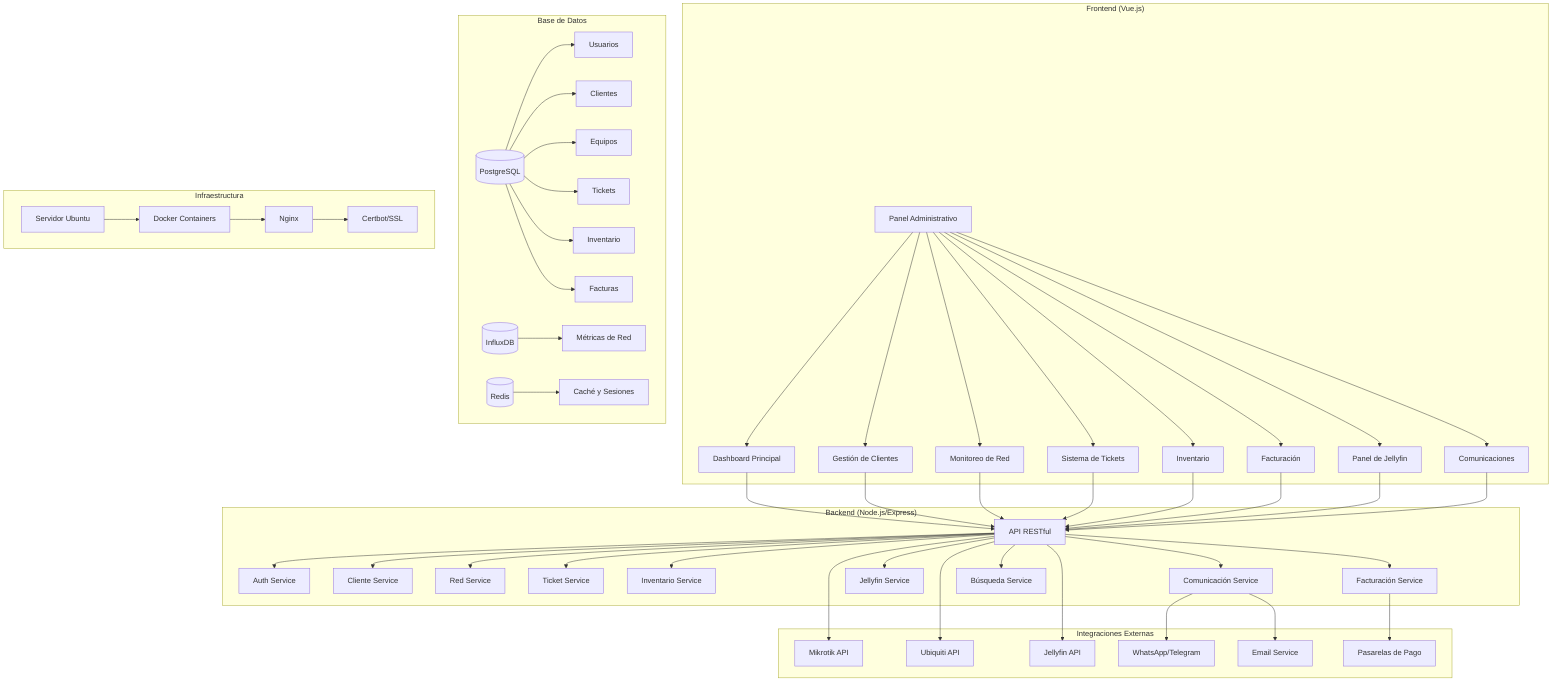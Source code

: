 graph TD
    subgraph "Frontend (Vue.js)"
        A[Panel Administrativo] --> B[Dashboard Principal]
        A --> C[Gestión de Clientes]
        A --> D[Monitoreo de Red]
        A --> E[Sistema de Tickets]
        A --> F[Inventario]
        A --> G[Facturación]
        A --> H[Panel de Jellyfin]
        A --> I[Comunicaciones]
    end
    
    subgraph "Backend (Node.js/Express)"
        J[API RESTful] --> K[Auth Service]
        J --> L[Cliente Service]
        J --> M[Red Service]
        J --> N[Ticket Service]
        J --> O[Inventario Service]
        J --> P[Facturación Service]
        J --> Q[Jellyfin Service]
        J --> R[Comunicación Service]
        J --> S[Búsqueda Service]
    end
    
    subgraph "Base de Datos"
        T[(PostgreSQL)] --> T1[Usuarios]
        T --> T2[Clientes]
        T --> T3[Equipos]
        T --> T4[Tickets]
        T --> T5[Inventario]
        T --> T6[Facturas]
        U[(InfluxDB)] --> U1[Métricas de Red]
        V[(Redis)] --> V1[Caché y Sesiones]
    end
    
    subgraph "Integraciones Externas"
        W[Mikrotik API]
        X[Ubiquiti API]
        Y[Jellyfin API]
        Z[WhatsApp/Telegram]
        AA[Email Service]
        AB[Pasarelas de Pago]
    end
    
    B --> J
    C --> J
    D --> J
    E --> J
    F --> J
    G --> J
    H --> J
    I --> J
    
    J --> W
    J --> X
    J --> Y
    R --> Z
    R --> AA
    P --> AB
    
    subgraph "Infraestructura"
        AC[Servidor Ubuntu]
        AD[Docker Containers]
        AE[Nginx]
        AF[Certbot/SSL]
    end
    
    AC --> AD
    AD --> AE
    AE --> AF